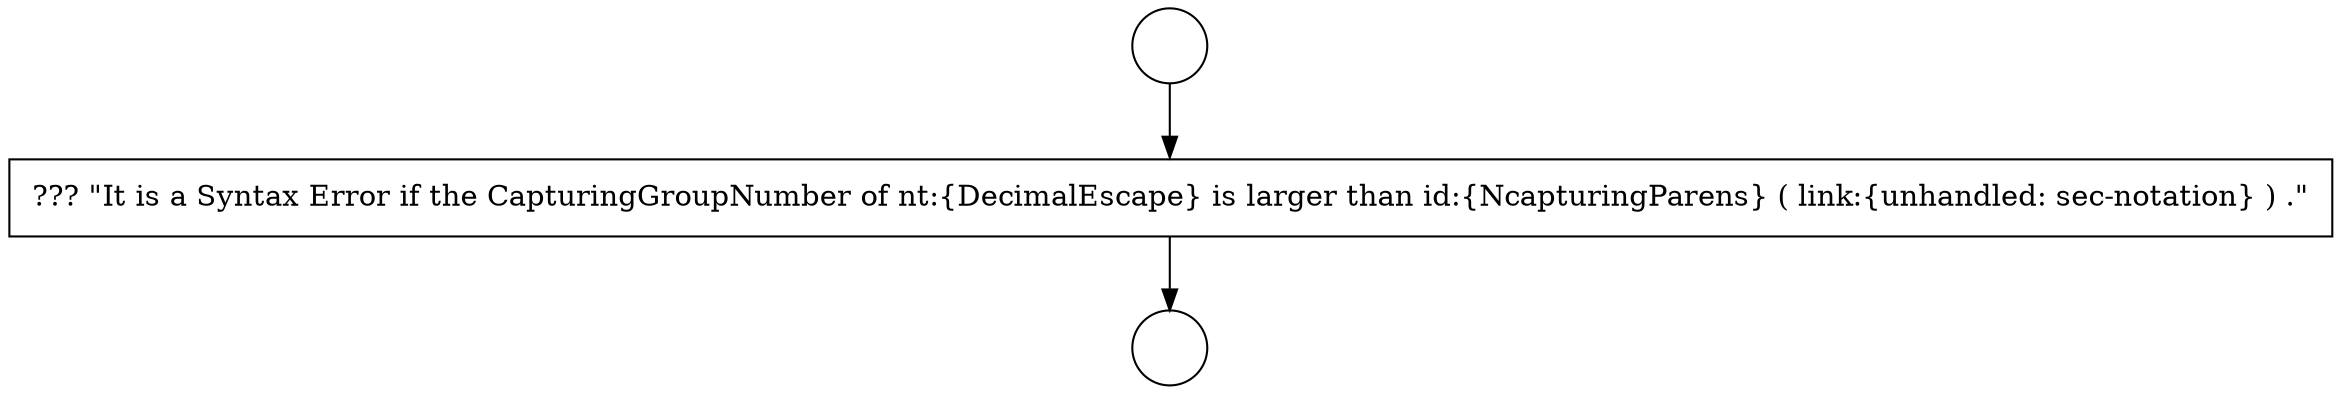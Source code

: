 digraph {
  node21269 [shape=circle label=" " color="black" fillcolor="white" style=filled]
  node21271 [shape=none, margin=0, label=<<font color="black">
    <table border="0" cellborder="1" cellspacing="0" cellpadding="10">
      <tr><td align="left">??? &quot;It is a Syntax Error if the CapturingGroupNumber of nt:{DecimalEscape} is larger than id:{NcapturingParens} ( link:{unhandled: sec-notation} ) .&quot;</td></tr>
    </table>
  </font>> color="black" fillcolor="white" style=filled]
  node21270 [shape=circle label=" " color="black" fillcolor="white" style=filled]
  node21269 -> node21271 [ color="black"]
  node21271 -> node21270 [ color="black"]
}
